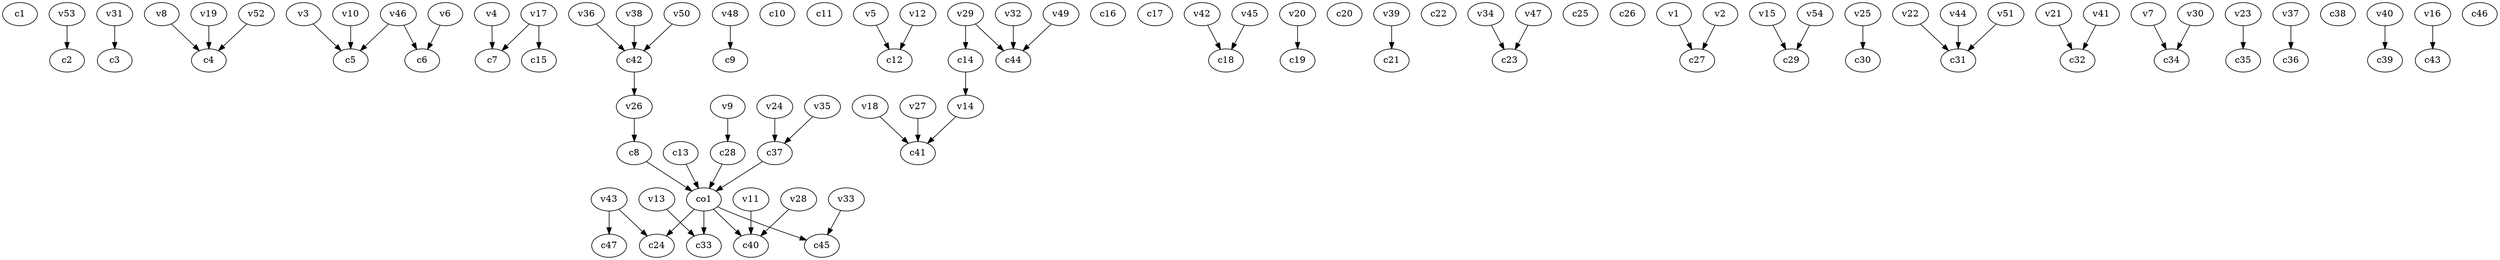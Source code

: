strict digraph  {
c1;
c2;
c3;
c4;
c5;
c6;
c7;
c8;
c9;
c10;
c11;
c12;
c13;
c14;
c15;
c16;
c17;
c18;
c19;
c20;
c21;
c22;
c23;
c24;
c25;
c26;
c27;
c28;
c29;
c30;
c31;
c32;
c33;
c34;
c35;
c36;
c37;
c38;
c39;
c40;
c41;
c42;
c43;
c44;
c45;
c46;
c47;
v1;
v2;
v3;
v4;
v5;
v6;
v7;
v8;
v9;
v10;
v11;
v12;
v13;
v14;
v15;
v16;
v17;
v18;
v19;
v20;
v21;
v22;
v23;
v24;
v25;
v26;
v27;
v28;
v29;
v30;
v31;
v32;
v33;
v34;
v35;
v36;
v37;
v38;
v39;
v40;
v41;
v42;
v43;
v44;
v45;
v46;
v47;
v48;
v49;
v50;
v51;
v52;
v53;
v54;
co1;
c8 -> co1  [weight=1];
c13 -> co1  [weight=1];
c14 -> v14  [weight=1];
c28 -> co1  [weight=1];
c37 -> co1  [weight=1];
c42 -> v26  [weight=1];
v1 -> c27  [weight=1];
v2 -> c27  [weight=1];
v3 -> c5  [weight=1];
v4 -> c7  [weight=1];
v5 -> c12  [weight=1];
v6 -> c6  [weight=1];
v7 -> c34  [weight=1];
v8 -> c4  [weight=1];
v9 -> c28  [weight=1];
v10 -> c5  [weight=1];
v11 -> c40  [weight=1];
v12 -> c12  [weight=1];
v13 -> c33  [weight=1];
v14 -> c41  [weight=1];
v15 -> c29  [weight=1];
v16 -> c43  [weight=1];
v17 -> c7  [weight=1];
v17 -> c15  [weight=1];
v18 -> c41  [weight=1];
v19 -> c4  [weight=1];
v20 -> c19  [weight=1];
v21 -> c32  [weight=1];
v22 -> c31  [weight=1];
v23 -> c35  [weight=1];
v24 -> c37  [weight=1];
v25 -> c30  [weight=1];
v26 -> c8  [weight=1];
v27 -> c41  [weight=1];
v28 -> c40  [weight=1];
v29 -> c44  [weight=1];
v29 -> c14  [weight=1];
v30 -> c34  [weight=1];
v31 -> c3  [weight=1];
v32 -> c44  [weight=1];
v33 -> c45  [weight=1];
v34 -> c23  [weight=1];
v35 -> c37  [weight=1];
v36 -> c42  [weight=1];
v37 -> c36  [weight=1];
v38 -> c42  [weight=1];
v39 -> c21  [weight=1];
v40 -> c39  [weight=1];
v41 -> c32  [weight=1];
v42 -> c18  [weight=1];
v43 -> c24  [weight=1];
v43 -> c47  [weight=1];
v44 -> c31  [weight=1];
v45 -> c18  [weight=1];
v46 -> c6  [weight=1];
v46 -> c5  [weight=1];
v47 -> c23  [weight=1];
v48 -> c9  [weight=1];
v49 -> c44  [weight=1];
v50 -> c42  [weight=1];
v51 -> c31  [weight=1];
v52 -> c4  [weight=1];
v53 -> c2  [weight=1];
v54 -> c29  [weight=1];
co1 -> c24  [weight=1];
co1 -> c40  [weight=1];
co1 -> c33  [weight=1];
co1 -> c45  [weight=1];
}
